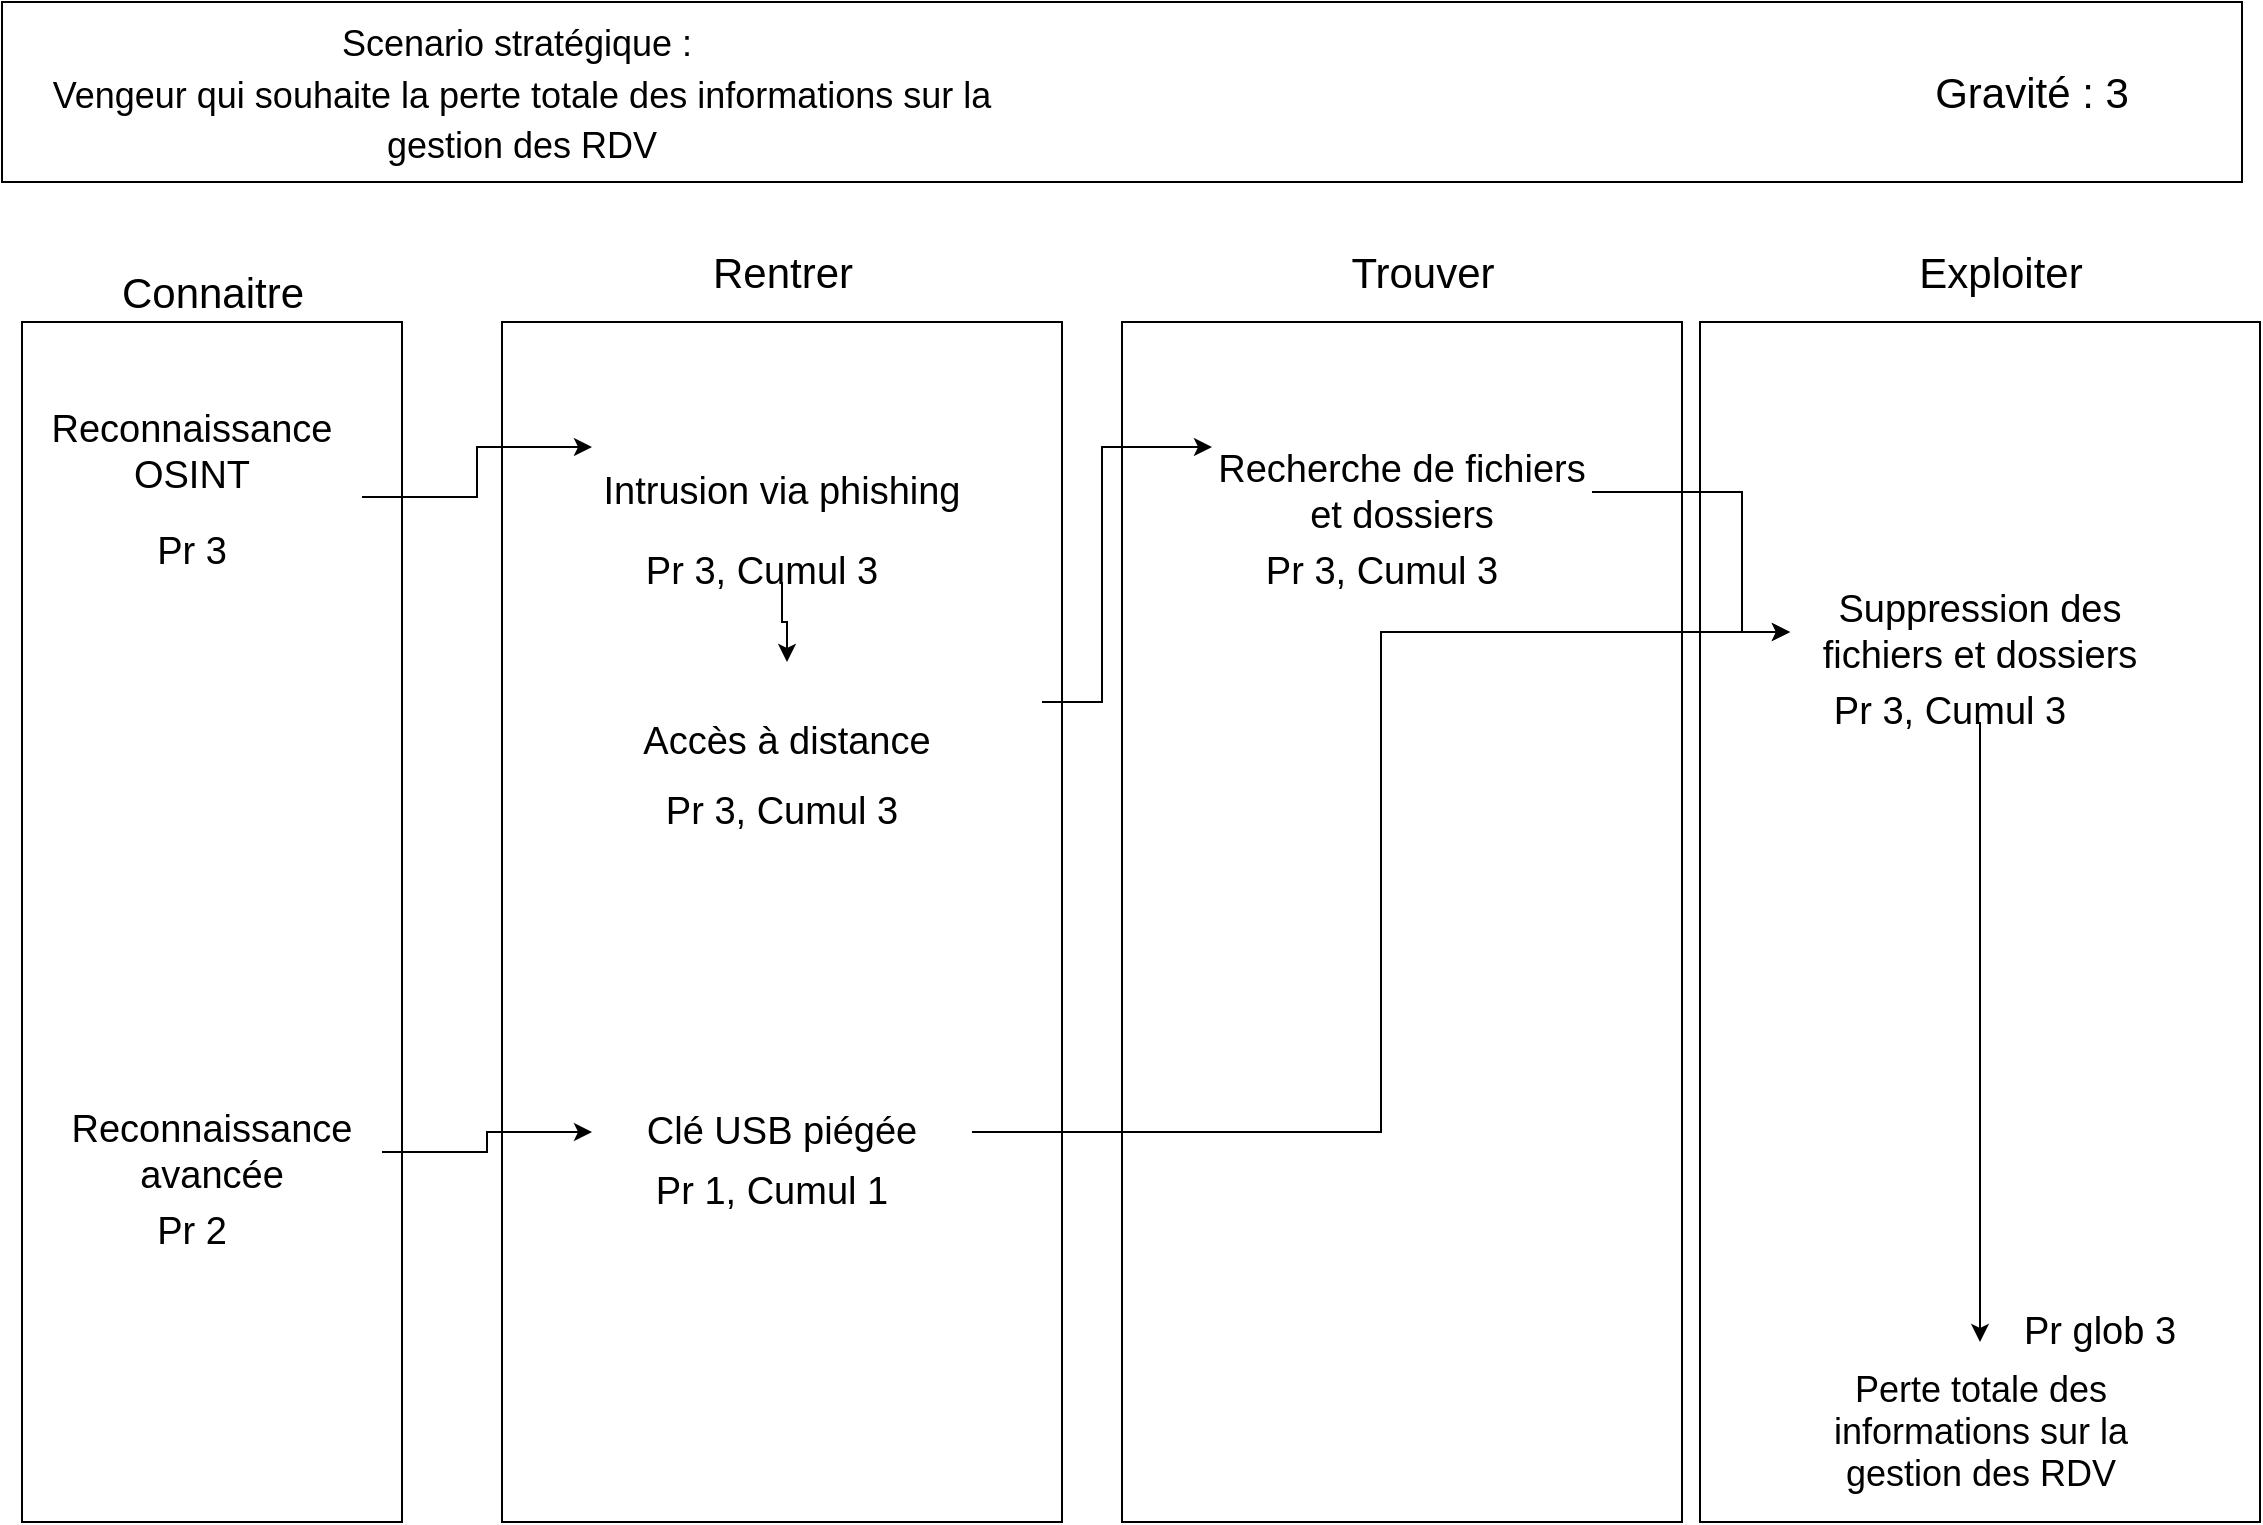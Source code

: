 <mxfile version="20.3.0" type="device" pages="5"><diagram id="SPtOpBvLWzDhGGV6Tw8X" name="Vengeur"><mxGraphModel dx="2017" dy="1273" grid="1" gridSize="10" guides="1" tooltips="1" connect="1" arrows="1" fold="1" page="1" pageScale="1" pageWidth="1169" pageHeight="827" math="0" shadow="0"><root><mxCell id="0"/><mxCell id="1" parent="0"/><mxCell id="ALkajzVDnZOfn_F3Wmef-1" value="" style="rounded=0;whiteSpace=wrap;html=1;" parent="1" vertex="1"><mxGeometry x="50" y="200" width="190" height="600" as="geometry"/></mxCell><mxCell id="ALkajzVDnZOfn_F3Wmef-2" value="" style="rounded=0;whiteSpace=wrap;html=1;" parent="1" vertex="1"><mxGeometry x="290" y="200" width="280" height="600" as="geometry"/></mxCell><mxCell id="ALkajzVDnZOfn_F3Wmef-3" value="" style="rounded=0;whiteSpace=wrap;html=1;" parent="1" vertex="1"><mxGeometry x="600" y="200" width="280" height="600" as="geometry"/></mxCell><mxCell id="ALkajzVDnZOfn_F3Wmef-4" value="" style="rounded=0;whiteSpace=wrap;html=1;" parent="1" vertex="1"><mxGeometry x="889" y="200" width="280" height="600" as="geometry"/></mxCell><mxCell id="ALkajzVDnZOfn_F3Wmef-5" value="Connaitre" style="text;html=1;strokeColor=none;fillColor=none;align=center;verticalAlign=middle;whiteSpace=wrap;rounded=0;fontSize=21;" parent="1" vertex="1"><mxGeometry x="92.5" y="170" width="105" height="30" as="geometry"/></mxCell><mxCell id="ALkajzVDnZOfn_F3Wmef-6" value="Rentrer" style="text;html=1;strokeColor=none;fillColor=none;align=center;verticalAlign=middle;whiteSpace=wrap;rounded=0;fontSize=21;" parent="1" vertex="1"><mxGeometry x="377.5" y="160" width="105" height="30" as="geometry"/></mxCell><mxCell id="ALkajzVDnZOfn_F3Wmef-7" value="Trouver" style="text;html=1;strokeColor=none;fillColor=none;align=center;verticalAlign=middle;whiteSpace=wrap;rounded=0;fontSize=21;" parent="1" vertex="1"><mxGeometry x="697.5" y="160" width="105" height="30" as="geometry"/></mxCell><mxCell id="ALkajzVDnZOfn_F3Wmef-8" value="Exploiter" style="text;html=1;strokeColor=none;fillColor=none;align=center;verticalAlign=middle;whiteSpace=wrap;rounded=0;fontSize=21;" parent="1" vertex="1"><mxGeometry x="986.5" y="160" width="105" height="30" as="geometry"/></mxCell><mxCell id="ALkajzVDnZOfn_F3Wmef-10" value="" style="rounded=0;whiteSpace=wrap;html=1;fontSize=21;" parent="1" vertex="1"><mxGeometry x="40" y="40" width="1120" height="90" as="geometry"/></mxCell><mxCell id="ALkajzVDnZOfn_F3Wmef-11" value="&lt;font style=&quot;font-size: 18px;&quot;&gt;Scenario stratégique :&amp;nbsp;&lt;br&gt;Vengeur qui souhaite la perte totale des informations sur la gestion des RDV&lt;/font&gt;" style="text;html=1;strokeColor=none;fillColor=none;align=center;verticalAlign=middle;whiteSpace=wrap;rounded=0;fontSize=21;" parent="1" vertex="1"><mxGeometry x="40" y="40" width="520" height="90" as="geometry"/></mxCell><mxCell id="ALkajzVDnZOfn_F3Wmef-12" value="Gravité : 3" style="text;html=1;strokeColor=none;fillColor=none;align=center;verticalAlign=middle;whiteSpace=wrap;rounded=0;fontSize=21;" parent="1" vertex="1"><mxGeometry x="950" y="40" width="210" height="90" as="geometry"/></mxCell><mxCell id="ALkajzVDnZOfn_F3Wmef-13" value="&lt;p style=&quot;line-height: normal; margin: 0pt 0in; text-indent: 0in; direction: ltr; unicode-bidi: embed; vertical-align: middle; word-break: normal;&quot;&gt;&lt;span style=&quot;font-size: 18px;&quot;&gt;Perte totale des informations sur la gestion des RDV&lt;/span&gt;&lt;br&gt;&lt;/p&gt;" style="text;html=1;strokeColor=none;fillColor=none;align=center;verticalAlign=middle;whiteSpace=wrap;rounded=0;fontFamily=Helvetica;fontSize=13;" parent="1" vertex="1"><mxGeometry x="939.5" y="710" width="179" height="90" as="geometry"/></mxCell><mxCell id="ALkajzVDnZOfn_F3Wmef-28" style="edgeStyle=orthogonalEdgeStyle;rounded=0;orthogonalLoop=1;jettySize=auto;html=1;entryX=0;entryY=0.25;entryDx=0;entryDy=0;fontSize=19;exitX=1;exitY=0.75;exitDx=0;exitDy=0;" parent="1" source="ALkajzVDnZOfn_F3Wmef-17" target="ALkajzVDnZOfn_F3Wmef-27" edge="1"><mxGeometry relative="1" as="geometry"><mxPoint x="240" y="288" as="sourcePoint"/></mxGeometry></mxCell><mxCell id="ALkajzVDnZOfn_F3Wmef-17" value="Reconnaissance OSINT" style="text;html=1;strokeColor=none;fillColor=none;align=center;verticalAlign=middle;whiteSpace=wrap;rounded=0;fontSize=19;" parent="1" vertex="1"><mxGeometry x="50" y="220" width="170" height="90" as="geometry"/></mxCell><mxCell id="ALkajzVDnZOfn_F3Wmef-34" style="edgeStyle=orthogonalEdgeStyle;rounded=0;orthogonalLoop=1;jettySize=auto;html=1;exitX=1;exitY=0.5;exitDx=0;exitDy=0;entryX=0;entryY=0.5;entryDx=0;entryDy=0;fontSize=19;" parent="1" source="ALkajzVDnZOfn_F3Wmef-19" target="ALkajzVDnZOfn_F3Wmef-24" edge="1"><mxGeometry relative="1" as="geometry"/></mxCell><mxCell id="ALkajzVDnZOfn_F3Wmef-19" value="Clé USB piégée" style="text;html=1;strokeColor=none;fillColor=none;align=center;verticalAlign=middle;whiteSpace=wrap;rounded=0;fontSize=19;" parent="1" vertex="1"><mxGeometry x="335" y="570" width="190" height="70" as="geometry"/></mxCell><mxCell id="ALkajzVDnZOfn_F3Wmef-25" style="edgeStyle=orthogonalEdgeStyle;rounded=0;orthogonalLoop=1;jettySize=auto;html=1;exitX=1;exitY=0.5;exitDx=0;exitDy=0;entryX=0;entryY=0.5;entryDx=0;entryDy=0;fontSize=19;" parent="1" source="ALkajzVDnZOfn_F3Wmef-21" target="ALkajzVDnZOfn_F3Wmef-24" edge="1"><mxGeometry relative="1" as="geometry"><Array as="points"><mxPoint x="910" y="285"/><mxPoint x="910" y="355"/></Array></mxGeometry></mxCell><mxCell id="ALkajzVDnZOfn_F3Wmef-21" value="Recherche de fichiers et dossiers" style="text;html=1;strokeColor=none;fillColor=none;align=center;verticalAlign=middle;whiteSpace=wrap;rounded=0;fontSize=19;" parent="1" vertex="1"><mxGeometry x="645" y="240" width="190" height="90" as="geometry"/></mxCell><mxCell id="ALkajzVDnZOfn_F3Wmef-26" style="edgeStyle=orthogonalEdgeStyle;rounded=0;orthogonalLoop=1;jettySize=auto;html=1;exitX=0.5;exitY=1;exitDx=0;exitDy=0;fontSize=19;" parent="1" source="ALkajzVDnZOfn_F3Wmef-24" target="ALkajzVDnZOfn_F3Wmef-13" edge="1"><mxGeometry relative="1" as="geometry"/></mxCell><mxCell id="ALkajzVDnZOfn_F3Wmef-24" value="Suppression des fichiers et dossiers" style="text;html=1;strokeColor=none;fillColor=none;align=center;verticalAlign=middle;whiteSpace=wrap;rounded=0;fontSize=19;" parent="1" vertex="1"><mxGeometry x="934" y="310" width="190" height="90" as="geometry"/></mxCell><mxCell id="-RuMycQ3XW2EUh-QeQJi-2" style="edgeStyle=orthogonalEdgeStyle;rounded=0;orthogonalLoop=1;jettySize=auto;html=1;exitX=0.5;exitY=1;exitDx=0;exitDy=0;entryX=0.5;entryY=0;entryDx=0;entryDy=0;fontSize=19;" parent="1" source="ALkajzVDnZOfn_F3Wmef-27" target="-RuMycQ3XW2EUh-QeQJi-1" edge="1"><mxGeometry relative="1" as="geometry"/></mxCell><mxCell id="ALkajzVDnZOfn_F3Wmef-27" value="Intrusion via phishing" style="text;html=1;strokeColor=none;fillColor=none;align=center;verticalAlign=middle;whiteSpace=wrap;rounded=0;fontSize=19;" parent="1" vertex="1"><mxGeometry x="335" y="240" width="190" height="90" as="geometry"/></mxCell><mxCell id="ALkajzVDnZOfn_F3Wmef-33" style="edgeStyle=orthogonalEdgeStyle;rounded=0;orthogonalLoop=1;jettySize=auto;html=1;exitX=1;exitY=0.5;exitDx=0;exitDy=0;entryX=0;entryY=0.5;entryDx=0;entryDy=0;fontSize=19;" parent="1" source="ALkajzVDnZOfn_F3Wmef-32" target="ALkajzVDnZOfn_F3Wmef-19" edge="1"><mxGeometry relative="1" as="geometry"/></mxCell><mxCell id="ALkajzVDnZOfn_F3Wmef-32" value="Reconnaissance avancée" style="text;html=1;strokeColor=none;fillColor=none;align=center;verticalAlign=middle;whiteSpace=wrap;rounded=0;fontSize=19;" parent="1" vertex="1"><mxGeometry x="60" y="570" width="170" height="90" as="geometry"/></mxCell><mxCell id="-RuMycQ3XW2EUh-QeQJi-3" style="edgeStyle=orthogonalEdgeStyle;rounded=0;orthogonalLoop=1;jettySize=auto;html=1;exitX=1;exitY=0.25;exitDx=0;exitDy=0;entryX=0;entryY=0.25;entryDx=0;entryDy=0;fontSize=19;" parent="1" source="-RuMycQ3XW2EUh-QeQJi-1" target="ALkajzVDnZOfn_F3Wmef-21" edge="1"><mxGeometry relative="1" as="geometry"><Array as="points"><mxPoint x="590" y="390"/><mxPoint x="590" y="262"/></Array></mxGeometry></mxCell><mxCell id="-RuMycQ3XW2EUh-QeQJi-1" value="Accès à distance" style="text;html=1;strokeColor=none;fillColor=none;align=center;verticalAlign=middle;whiteSpace=wrap;rounded=0;fontSize=19;" parent="1" vertex="1"><mxGeometry x="305" y="370" width="255" height="80" as="geometry"/></mxCell><mxCell id="UQmJS-rijgtOj5J5gNsw-1" value="Pr 3" style="text;html=1;strokeColor=none;fillColor=none;align=center;verticalAlign=middle;whiteSpace=wrap;rounded=0;fontSize=19;" parent="1" vertex="1"><mxGeometry x="105" y="300" width="60" height="30" as="geometry"/></mxCell><mxCell id="UQmJS-rijgtOj5J5gNsw-2" value="Pr 2" style="text;html=1;strokeColor=none;fillColor=none;align=center;verticalAlign=middle;whiteSpace=wrap;rounded=0;fontSize=19;" parent="1" vertex="1"><mxGeometry x="105" y="640" width="60" height="30" as="geometry"/></mxCell><mxCell id="UQmJS-rijgtOj5J5gNsw-3" value="Pr 3, Cumul 3" style="text;html=1;strokeColor=none;fillColor=none;align=center;verticalAlign=middle;whiteSpace=wrap;rounded=0;fontSize=19;" parent="1" vertex="1"><mxGeometry x="340" y="310" width="160" height="30" as="geometry"/></mxCell><mxCell id="UQmJS-rijgtOj5J5gNsw-7" value="Pr 1, Cumul 1" style="text;html=1;strokeColor=none;fillColor=none;align=center;verticalAlign=middle;whiteSpace=wrap;rounded=0;fontSize=19;" parent="1" vertex="1"><mxGeometry x="360" y="620" width="130" height="30" as="geometry"/></mxCell><mxCell id="UQmJS-rijgtOj5J5gNsw-8" value="Pr 3, Cumul 3" style="text;html=1;strokeColor=none;fillColor=none;align=center;verticalAlign=middle;whiteSpace=wrap;rounded=0;fontSize=19;" parent="1" vertex="1"><mxGeometry x="350" y="430" width="160" height="30" as="geometry"/></mxCell><mxCell id="UQmJS-rijgtOj5J5gNsw-9" value="Pr 3, Cumul 3" style="text;html=1;strokeColor=none;fillColor=none;align=center;verticalAlign=middle;whiteSpace=wrap;rounded=0;fontSize=19;" parent="1" vertex="1"><mxGeometry x="650" y="310" width="160" height="30" as="geometry"/></mxCell><mxCell id="UQmJS-rijgtOj5J5gNsw-10" value="Pr 3, Cumul 3" style="text;html=1;strokeColor=none;fillColor=none;align=center;verticalAlign=middle;whiteSpace=wrap;rounded=0;fontSize=19;" parent="1" vertex="1"><mxGeometry x="934" y="380" width="160" height="30" as="geometry"/></mxCell><mxCell id="UQmJS-rijgtOj5J5gNsw-11" value="Pr glob 3" style="text;html=1;strokeColor=none;fillColor=none;align=center;verticalAlign=middle;whiteSpace=wrap;rounded=0;fontSize=19;" parent="1" vertex="1"><mxGeometry x="1009" y="690" width="160" height="30" as="geometry"/></mxCell></root></mxGraphModel></diagram><diagram name="Hacktiviste" id="QrjdzHE-z6WgNaZji6YZ"><mxGraphModel dx="2017" dy="1273" grid="1" gridSize="10" guides="1" tooltips="1" connect="1" arrows="1" fold="1" page="1" pageScale="1" pageWidth="1169" pageHeight="827" math="0" shadow="0"><root><mxCell id="tzMjA-Kz-mXK1_XiumJj-0"/><mxCell id="tzMjA-Kz-mXK1_XiumJj-1" parent="tzMjA-Kz-mXK1_XiumJj-0"/><mxCell id="tzMjA-Kz-mXK1_XiumJj-2" value="" style="rounded=0;whiteSpace=wrap;html=1;" parent="tzMjA-Kz-mXK1_XiumJj-1" vertex="1"><mxGeometry x="50" y="200" width="190" height="600" as="geometry"/></mxCell><mxCell id="tzMjA-Kz-mXK1_XiumJj-3" value="" style="rounded=0;whiteSpace=wrap;html=1;" parent="tzMjA-Kz-mXK1_XiumJj-1" vertex="1"><mxGeometry x="290" y="200" width="280" height="600" as="geometry"/></mxCell><mxCell id="tzMjA-Kz-mXK1_XiumJj-4" value="" style="rounded=0;whiteSpace=wrap;html=1;" parent="tzMjA-Kz-mXK1_XiumJj-1" vertex="1"><mxGeometry x="600" y="200" width="280" height="600" as="geometry"/></mxCell><mxCell id="tzMjA-Kz-mXK1_XiumJj-5" value="" style="rounded=0;whiteSpace=wrap;html=1;" parent="tzMjA-Kz-mXK1_XiumJj-1" vertex="1"><mxGeometry x="889" y="200" width="280" height="600" as="geometry"/></mxCell><mxCell id="tzMjA-Kz-mXK1_XiumJj-6" value="Connaitre" style="text;html=1;strokeColor=none;fillColor=none;align=center;verticalAlign=middle;whiteSpace=wrap;rounded=0;fontSize=21;" parent="tzMjA-Kz-mXK1_XiumJj-1" vertex="1"><mxGeometry x="92.5" y="170" width="105" height="30" as="geometry"/></mxCell><mxCell id="tzMjA-Kz-mXK1_XiumJj-7" value="Rentrer" style="text;html=1;strokeColor=none;fillColor=none;align=center;verticalAlign=middle;whiteSpace=wrap;rounded=0;fontSize=21;" parent="tzMjA-Kz-mXK1_XiumJj-1" vertex="1"><mxGeometry x="377.5" y="160" width="105" height="30" as="geometry"/></mxCell><mxCell id="tzMjA-Kz-mXK1_XiumJj-8" value="Trouver" style="text;html=1;strokeColor=none;fillColor=none;align=center;verticalAlign=middle;whiteSpace=wrap;rounded=0;fontSize=21;" parent="tzMjA-Kz-mXK1_XiumJj-1" vertex="1"><mxGeometry x="697.5" y="160" width="105" height="30" as="geometry"/></mxCell><mxCell id="tzMjA-Kz-mXK1_XiumJj-9" value="Exploiter" style="text;html=1;strokeColor=none;fillColor=none;align=center;verticalAlign=middle;whiteSpace=wrap;rounded=0;fontSize=21;" parent="tzMjA-Kz-mXK1_XiumJj-1" vertex="1"><mxGeometry x="986.5" y="160" width="105" height="30" as="geometry"/></mxCell><mxCell id="tzMjA-Kz-mXK1_XiumJj-10" value="" style="rounded=0;whiteSpace=wrap;html=1;fontSize=21;" parent="tzMjA-Kz-mXK1_XiumJj-1" vertex="1"><mxGeometry x="40" y="40" width="1120" height="90" as="geometry"/></mxCell><mxCell id="tzMjA-Kz-mXK1_XiumJj-11" value="&lt;font style=&quot;font-size: 18px;&quot;&gt;Scenario stratégique :&amp;nbsp;&lt;br&gt;Hacktiviste qui souhaite interrompre l'activité du cabinet&lt;/font&gt;" style="text;html=1;strokeColor=none;fillColor=none;align=center;verticalAlign=middle;whiteSpace=wrap;rounded=0;fontSize=21;" parent="tzMjA-Kz-mXK1_XiumJj-1" vertex="1"><mxGeometry x="40" y="40" width="520" height="90" as="geometry"/></mxCell><mxCell id="tzMjA-Kz-mXK1_XiumJj-12" value="Gravité : 4" style="text;html=1;strokeColor=none;fillColor=none;align=center;verticalAlign=middle;whiteSpace=wrap;rounded=0;fontSize=21;" parent="tzMjA-Kz-mXK1_XiumJj-1" vertex="1"><mxGeometry x="950" y="40" width="210" height="90" as="geometry"/></mxCell><mxCell id="tzMjA-Kz-mXK1_XiumJj-13" value="&lt;p style=&quot;line-height: normal; margin: 0pt 0in; text-indent: 0in; direction: ltr; unicode-bidi: embed; vertical-align: middle; word-break: normal;&quot;&gt;&lt;span style=&quot;font-size: 18px;&quot;&gt;Plateforme en ligne inaccessible&lt;/span&gt;&lt;br&gt;&lt;/p&gt;" style="text;html=1;strokeColor=none;fillColor=none;align=center;verticalAlign=middle;whiteSpace=wrap;rounded=0;fontFamily=Helvetica;fontSize=13;" parent="tzMjA-Kz-mXK1_XiumJj-1" vertex="1"><mxGeometry x="953" y="530" width="179" height="90" as="geometry"/></mxCell><mxCell id="tzMjA-Kz-mXK1_XiumJj-16" style="edgeStyle=orthogonalEdgeStyle;rounded=0;orthogonalLoop=1;jettySize=auto;html=1;exitX=1;exitY=0.5;exitDx=0;exitDy=0;entryX=0;entryY=0.25;entryDx=0;entryDy=0;fontSize=19;" parent="tzMjA-Kz-mXK1_XiumJj-1" source="tzMjA-Kz-mXK1_XiumJj-17" target="tzMjA-Kz-mXK1_XiumJj-13" edge="1"><mxGeometry relative="1" as="geometry"/></mxCell><mxCell id="tzMjA-Kz-mXK1_XiumJj-17" value="Couper les câbles vers internet" style="text;html=1;strokeColor=none;fillColor=none;align=center;verticalAlign=middle;whiteSpace=wrap;rounded=0;fontSize=19;" parent="tzMjA-Kz-mXK1_XiumJj-1" vertex="1"><mxGeometry x="348.5" y="390" width="190" height="90" as="geometry"/></mxCell><mxCell id="tzMjA-Kz-mXK1_XiumJj-24" style="edgeStyle=orthogonalEdgeStyle;rounded=0;orthogonalLoop=1;jettySize=auto;html=1;exitX=1;exitY=0.5;exitDx=0;exitDy=0;entryX=0;entryY=0.5;entryDx=0;entryDy=0;fontSize=19;" parent="tzMjA-Kz-mXK1_XiumJj-1" source="tzMjA-Kz-mXK1_XiumJj-25" target="tzMjA-Kz-mXK1_XiumJj-17" edge="1"><mxGeometry relative="1" as="geometry"/></mxCell><mxCell id="tzMjA-Kz-mXK1_XiumJj-25" value="Reconnaissance avancée" style="text;html=1;strokeColor=none;fillColor=none;align=center;verticalAlign=middle;whiteSpace=wrap;rounded=0;fontSize=19;" parent="tzMjA-Kz-mXK1_XiumJj-1" vertex="1"><mxGeometry x="73.5" y="390" width="170" height="90" as="geometry"/></mxCell><mxCell id="caCKvcL_vQQMQ7aHnFTD-0" value="Pr 2" style="text;html=1;strokeColor=none;fillColor=none;align=center;verticalAlign=middle;whiteSpace=wrap;rounded=0;fontSize=19;" parent="tzMjA-Kz-mXK1_XiumJj-1" vertex="1"><mxGeometry x="83.5" y="470" width="160" height="30" as="geometry"/></mxCell><mxCell id="caCKvcL_vQQMQ7aHnFTD-1" value="Pr 1, Cumul 1" style="text;html=1;strokeColor=none;fillColor=none;align=center;verticalAlign=middle;whiteSpace=wrap;rounded=0;fontSize=19;" parent="tzMjA-Kz-mXK1_XiumJj-1" vertex="1"><mxGeometry x="363.5" y="460" width="160" height="30" as="geometry"/></mxCell><mxCell id="caCKvcL_vQQMQ7aHnFTD-2" value="Pr globale 1" style="text;html=1;strokeColor=none;fillColor=none;align=center;verticalAlign=middle;whiteSpace=wrap;rounded=0;fontSize=19;" parent="tzMjA-Kz-mXK1_XiumJj-1" vertex="1"><mxGeometry x="1000" y="520" width="160" height="30" as="geometry"/></mxCell></root></mxGraphModel></diagram><diagram name="Vol info patients" id="8kpYWQfg2YYL4Vo1udnh"><mxGraphModel dx="2017" dy="1273" grid="1" gridSize="10" guides="1" tooltips="1" connect="1" arrows="1" fold="1" page="1" pageScale="1" pageWidth="1169" pageHeight="827" math="0" shadow="0"><root><mxCell id="JMijUfhwOSvtJvjKRkzS-0"/><mxCell id="JMijUfhwOSvtJvjKRkzS-1" parent="JMijUfhwOSvtJvjKRkzS-0"/><mxCell id="JMijUfhwOSvtJvjKRkzS-2" value="" style="rounded=0;whiteSpace=wrap;html=1;" parent="JMijUfhwOSvtJvjKRkzS-1" vertex="1"><mxGeometry x="50" y="200" width="190" height="600" as="geometry"/></mxCell><mxCell id="JMijUfhwOSvtJvjKRkzS-3" value="" style="rounded=0;whiteSpace=wrap;html=1;" parent="JMijUfhwOSvtJvjKRkzS-1" vertex="1"><mxGeometry x="290" y="200" width="280" height="600" as="geometry"/></mxCell><mxCell id="JMijUfhwOSvtJvjKRkzS-4" value="" style="rounded=0;whiteSpace=wrap;html=1;" parent="JMijUfhwOSvtJvjKRkzS-1" vertex="1"><mxGeometry x="600" y="200" width="280" height="600" as="geometry"/></mxCell><mxCell id="JMijUfhwOSvtJvjKRkzS-5" value="" style="rounded=0;whiteSpace=wrap;html=1;" parent="JMijUfhwOSvtJvjKRkzS-1" vertex="1"><mxGeometry x="889" y="200" width="280" height="600" as="geometry"/></mxCell><mxCell id="JMijUfhwOSvtJvjKRkzS-6" value="Connaitre" style="text;html=1;strokeColor=none;fillColor=none;align=center;verticalAlign=middle;whiteSpace=wrap;rounded=0;fontSize=21;" parent="JMijUfhwOSvtJvjKRkzS-1" vertex="1"><mxGeometry x="92.5" y="170" width="105" height="30" as="geometry"/></mxCell><mxCell id="JMijUfhwOSvtJvjKRkzS-7" value="Rentrer" style="text;html=1;strokeColor=none;fillColor=none;align=center;verticalAlign=middle;whiteSpace=wrap;rounded=0;fontSize=21;" parent="JMijUfhwOSvtJvjKRkzS-1" vertex="1"><mxGeometry x="377.5" y="160" width="105" height="30" as="geometry"/></mxCell><mxCell id="JMijUfhwOSvtJvjKRkzS-8" value="Trouver" style="text;html=1;strokeColor=none;fillColor=none;align=center;verticalAlign=middle;whiteSpace=wrap;rounded=0;fontSize=21;" parent="JMijUfhwOSvtJvjKRkzS-1" vertex="1"><mxGeometry x="697.5" y="160" width="105" height="30" as="geometry"/></mxCell><mxCell id="JMijUfhwOSvtJvjKRkzS-9" value="Exploiter" style="text;html=1;strokeColor=none;fillColor=none;align=center;verticalAlign=middle;whiteSpace=wrap;rounded=0;fontSize=21;" parent="JMijUfhwOSvtJvjKRkzS-1" vertex="1"><mxGeometry x="986.5" y="160" width="105" height="30" as="geometry"/></mxCell><mxCell id="JMijUfhwOSvtJvjKRkzS-10" value="" style="rounded=0;whiteSpace=wrap;html=1;fontSize=21;" parent="JMijUfhwOSvtJvjKRkzS-1" vertex="1"><mxGeometry x="40" y="40" width="1120" height="90" as="geometry"/></mxCell><mxCell id="JMijUfhwOSvtJvjKRkzS-11" value="&lt;font style=&quot;font-size: 18px;&quot;&gt;Scenario stratégique :&amp;nbsp;&lt;br&gt;Amateur, crime organisé et concurrent qui souhaitent voler les informations de contact des patients&lt;/font&gt;" style="text;html=1;strokeColor=none;fillColor=none;align=center;verticalAlign=middle;whiteSpace=wrap;rounded=0;fontSize=21;" parent="JMijUfhwOSvtJvjKRkzS-1" vertex="1"><mxGeometry x="40" y="40" width="520" height="90" as="geometry"/></mxCell><mxCell id="JMijUfhwOSvtJvjKRkzS-12" value="Gravité : 4" style="text;html=1;strokeColor=none;fillColor=none;align=center;verticalAlign=middle;whiteSpace=wrap;rounded=0;fontSize=21;" parent="JMijUfhwOSvtJvjKRkzS-1" vertex="1"><mxGeometry x="950" y="40" width="210" height="90" as="geometry"/></mxCell><mxCell id="JMijUfhwOSvtJvjKRkzS-13" value="&lt;p style=&quot;line-height: normal; margin: 0pt 0in; text-indent: 0in; direction: ltr; unicode-bidi: embed; vertical-align: middle; word-break: normal;&quot;&gt;&lt;span style=&quot;font-size: 18px;&quot;&gt;Informations de contact des patients&lt;/span&gt;&lt;br&gt;&lt;/p&gt;" style="text;html=1;strokeColor=none;fillColor=none;align=center;verticalAlign=middle;whiteSpace=wrap;rounded=0;fontFamily=Helvetica;fontSize=13;" parent="JMijUfhwOSvtJvjKRkzS-1" vertex="1"><mxGeometry x="939.5" y="710" width="179" height="90" as="geometry"/></mxCell><mxCell id="mtN8dWgB5Cuw_CY_kXZX-2" style="edgeStyle=orthogonalEdgeStyle;rounded=0;orthogonalLoop=1;jettySize=auto;html=1;exitX=1;exitY=0.75;exitDx=0;exitDy=0;entryX=0;entryY=0.25;entryDx=0;entryDy=0;fontSize=19;" parent="JMijUfhwOSvtJvjKRkzS-1" source="JMijUfhwOSvtJvjKRkzS-17" target="mtN8dWgB5Cuw_CY_kXZX-1" edge="1"><mxGeometry relative="1" as="geometry"/></mxCell><mxCell id="yaB1Yorkdrp-VvHe6VGK-8" style="edgeStyle=orthogonalEdgeStyle;rounded=0;orthogonalLoop=1;jettySize=auto;html=1;exitX=1;exitY=1;exitDx=0;exitDy=0;entryX=0;entryY=0.5;entryDx=0;entryDy=0;fontSize=19;" parent="JMijUfhwOSvtJvjKRkzS-1" source="JMijUfhwOSvtJvjKRkzS-17" target="yaB1Yorkdrp-VvHe6VGK-7" edge="1"><mxGeometry relative="1" as="geometry"/></mxCell><mxCell id="_hQRphM1YpPg7XzhRzSn-4" style="edgeStyle=orthogonalEdgeStyle;rounded=0;orthogonalLoop=1;jettySize=auto;html=1;exitX=1;exitY=0.25;exitDx=0;exitDy=0;entryX=0;entryY=0.5;entryDx=0;entryDy=0;fontSize=19;" parent="JMijUfhwOSvtJvjKRkzS-1" source="JMijUfhwOSvtJvjKRkzS-17" target="yaB1Yorkdrp-VvHe6VGK-3" edge="1"><mxGeometry relative="1" as="geometry"/></mxCell><mxCell id="JMijUfhwOSvtJvjKRkzS-17" value="Reconnaissance avancée" style="text;html=1;strokeColor=none;fillColor=none;align=center;verticalAlign=middle;whiteSpace=wrap;rounded=0;fontSize=19;" parent="JMijUfhwOSvtJvjKRkzS-1" vertex="1"><mxGeometry x="60" y="570" width="170" height="90" as="geometry"/></mxCell><mxCell id="A4py4A9N7tQUJSk6WTVP-4" style="edgeStyle=orthogonalEdgeStyle;rounded=0;orthogonalLoop=1;jettySize=auto;html=1;exitX=1;exitY=0.25;exitDx=0;exitDy=0;entryX=0;entryY=0.5;entryDx=0;entryDy=0;fontSize=19;" parent="JMijUfhwOSvtJvjKRkzS-1" source="mtN8dWgB5Cuw_CY_kXZX-0" target="yaB1Yorkdrp-VvHe6VGK-1" edge="1"><mxGeometry relative="1" as="geometry"/></mxCell><mxCell id="_hQRphM1YpPg7XzhRzSn-5" style="edgeStyle=orthogonalEdgeStyle;rounded=0;orthogonalLoop=1;jettySize=auto;html=1;exitX=1;exitY=0.5;exitDx=0;exitDy=0;entryX=0;entryY=0.25;entryDx=0;entryDy=0;fontSize=19;" parent="JMijUfhwOSvtJvjKRkzS-1" source="mtN8dWgB5Cuw_CY_kXZX-0" target="A4py4A9N7tQUJSk6WTVP-0" edge="1"><mxGeometry relative="1" as="geometry"/></mxCell><mxCell id="mtN8dWgB5Cuw_CY_kXZX-0" value="Reconnaissance OSINT" style="text;html=1;strokeColor=none;fillColor=none;align=center;verticalAlign=middle;whiteSpace=wrap;rounded=0;fontSize=19;" parent="JMijUfhwOSvtJvjKRkzS-1" vertex="1"><mxGeometry x="60" y="290" width="170" height="90" as="geometry"/></mxCell><mxCell id="mtN8dWgB5Cuw_CY_kXZX-3" style="edgeStyle=orthogonalEdgeStyle;rounded=0;orthogonalLoop=1;jettySize=auto;html=1;exitX=1;exitY=0.25;exitDx=0;exitDy=0;entryX=0;entryY=0.25;entryDx=0;entryDy=0;fontSize=19;" parent="JMijUfhwOSvtJvjKRkzS-1" source="mtN8dWgB5Cuw_CY_kXZX-1" target="JMijUfhwOSvtJvjKRkzS-13" edge="1"><mxGeometry relative="1" as="geometry"/></mxCell><mxCell id="mtN8dWgB5Cuw_CY_kXZX-1" value="Corruption / menace du personnel" style="text;html=1;strokeColor=none;fillColor=none;align=center;verticalAlign=middle;whiteSpace=wrap;rounded=0;fontSize=19;" parent="JMijUfhwOSvtJvjKRkzS-1" vertex="1"><mxGeometry x="330" y="630" width="200" height="70" as="geometry"/></mxCell><mxCell id="yaB1Yorkdrp-VvHe6VGK-13" style="edgeStyle=orthogonalEdgeStyle;rounded=0;orthogonalLoop=1;jettySize=auto;html=1;exitX=0.5;exitY=1;exitDx=0;exitDy=0;entryX=0.75;entryY=0;entryDx=0;entryDy=0;fontSize=19;" parent="JMijUfhwOSvtJvjKRkzS-1" source="_hQRphM1YpPg7XzhRzSn-6" target="DDbbB3G_PLLi0mjC_Dxy-0" edge="1"><mxGeometry relative="1" as="geometry"/></mxCell><mxCell id="yaB1Yorkdrp-VvHe6VGK-1" value="Intrusion via phishing" style="text;html=1;strokeColor=none;fillColor=none;align=center;verticalAlign=middle;whiteSpace=wrap;rounded=0;fontSize=19;" parent="JMijUfhwOSvtJvjKRkzS-1" vertex="1"><mxGeometry x="390" y="210" width="170" height="100" as="geometry"/></mxCell><mxCell id="_hQRphM1YpPg7XzhRzSn-3" style="edgeStyle=orthogonalEdgeStyle;rounded=0;orthogonalLoop=1;jettySize=auto;html=1;exitX=0.5;exitY=0;exitDx=0;exitDy=0;entryX=0.5;entryY=1;entryDx=0;entryDy=0;fontSize=19;" parent="JMijUfhwOSvtJvjKRkzS-1" source="yaB1Yorkdrp-VvHe6VGK-3" target="DDbbB3G_PLLi0mjC_Dxy-0" edge="1"><mxGeometry relative="1" as="geometry"/></mxCell><mxCell id="yaB1Yorkdrp-VvHe6VGK-3" value="Clé USB piégée" style="text;html=1;strokeColor=none;fillColor=none;align=center;verticalAlign=middle;whiteSpace=wrap;rounded=0;fontSize=19;" parent="JMijUfhwOSvtJvjKRkzS-1" vertex="1"><mxGeometry x="355" y="540" width="160" height="64" as="geometry"/></mxCell><mxCell id="yaB1Yorkdrp-VvHe6VGK-11" style="edgeStyle=orthogonalEdgeStyle;rounded=0;orthogonalLoop=1;jettySize=auto;html=1;exitX=1;exitY=0.25;exitDx=0;exitDy=0;entryX=0;entryY=0.25;entryDx=0;entryDy=0;fontSize=19;" parent="JMijUfhwOSvtJvjKRkzS-1" source="yaB1Yorkdrp-VvHe6VGK-5" target="yaB1Yorkdrp-VvHe6VGK-10" edge="1"><mxGeometry relative="1" as="geometry"/></mxCell><mxCell id="yaB1Yorkdrp-VvHe6VGK-5" value="Recherche des fichiers et des dossiers" style="text;html=1;strokeColor=none;fillColor=none;align=center;verticalAlign=middle;whiteSpace=wrap;rounded=0;fontSize=19;" parent="JMijUfhwOSvtJvjKRkzS-1" vertex="1"><mxGeometry x="645" y="230" width="210" height="90" as="geometry"/></mxCell><mxCell id="yaB1Yorkdrp-VvHe6VGK-9" style="edgeStyle=orthogonalEdgeStyle;rounded=0;orthogonalLoop=1;jettySize=auto;html=1;exitX=1;exitY=0.5;exitDx=0;exitDy=0;entryX=0;entryY=0.25;entryDx=0;entryDy=0;fontSize=19;" parent="JMijUfhwOSvtJvjKRkzS-1" source="yaB1Yorkdrp-VvHe6VGK-7" target="JMijUfhwOSvtJvjKRkzS-13" edge="1"><mxGeometry relative="1" as="geometry"/></mxCell><mxCell id="yaB1Yorkdrp-VvHe6VGK-7" value="Vol du PC" style="text;html=1;strokeColor=none;fillColor=none;align=center;verticalAlign=middle;whiteSpace=wrap;rounded=0;fontSize=19;" parent="JMijUfhwOSvtJvjKRkzS-1" vertex="1"><mxGeometry x="345" y="710" width="170" height="90" as="geometry"/></mxCell><mxCell id="yaB1Yorkdrp-VvHe6VGK-12" style="edgeStyle=orthogonalEdgeStyle;rounded=0;orthogonalLoop=1;jettySize=auto;html=1;exitX=0.5;exitY=1;exitDx=0;exitDy=0;fontSize=19;" parent="JMijUfhwOSvtJvjKRkzS-1" source="yaB1Yorkdrp-VvHe6VGK-10" target="JMijUfhwOSvtJvjKRkzS-13" edge="1"><mxGeometry relative="1" as="geometry"/></mxCell><mxCell id="yaB1Yorkdrp-VvHe6VGK-10" value="Exfiltration des données" style="text;html=1;strokeColor=none;fillColor=none;align=center;verticalAlign=middle;whiteSpace=wrap;rounded=0;fontSize=19;" parent="JMijUfhwOSvtJvjKRkzS-1" vertex="1"><mxGeometry x="944" y="230" width="170" height="70" as="geometry"/></mxCell><mxCell id="A4py4A9N7tQUJSk6WTVP-3" style="edgeStyle=orthogonalEdgeStyle;rounded=0;orthogonalLoop=1;jettySize=auto;html=1;exitX=1;exitY=0.25;exitDx=0;exitDy=0;entryX=0;entryY=0.75;entryDx=0;entryDy=0;fontSize=19;" parent="JMijUfhwOSvtJvjKRkzS-1" source="DDbbB3G_PLLi0mjC_Dxy-0" target="yaB1Yorkdrp-VvHe6VGK-5" edge="1"><mxGeometry relative="1" as="geometry"/></mxCell><mxCell id="DDbbB3G_PLLi0mjC_Dxy-0" value="obtenir un accès à distance" style="text;html=1;strokeColor=none;fillColor=none;align=center;verticalAlign=middle;whiteSpace=wrap;rounded=0;fontSize=19;" parent="JMijUfhwOSvtJvjKRkzS-1" vertex="1"><mxGeometry x="330" y="400" width="210" height="70" as="geometry"/></mxCell><mxCell id="_hQRphM1YpPg7XzhRzSn-2" style="edgeStyle=orthogonalEdgeStyle;rounded=0;orthogonalLoop=1;jettySize=auto;html=1;exitX=0.75;exitY=1;exitDx=0;exitDy=0;entryX=0.5;entryY=0;entryDx=0;entryDy=0;fontSize=19;" parent="JMijUfhwOSvtJvjKRkzS-1" source="A4py4A9N7tQUJSk6WTVP-0" target="DDbbB3G_PLLi0mjC_Dxy-0" edge="1"><mxGeometry relative="1" as="geometry"/></mxCell><mxCell id="A4py4A9N7tQUJSk6WTVP-0" value="Pièce jointe malicieuse" style="text;html=1;strokeColor=none;fillColor=none;align=center;verticalAlign=middle;whiteSpace=wrap;rounded=0;fontSize=19;" parent="JMijUfhwOSvtJvjKRkzS-1" vertex="1"><mxGeometry x="290" y="320" width="160" height="60" as="geometry"/></mxCell><mxCell id="_hQRphM1YpPg7XzhRzSn-0" value="Pr 3&lt;span style=&quot;color: rgba(0, 0, 0, 0); font-family: monospace; font-size: 0px; text-align: start;&quot;&gt;%3CmxGraphModel%3E%3Croot%3E%3CmxCell%20id%3D%220%22%2F%3E%3CmxCell%20id%3D%221%22%20parent%3D%220%22%2F%3E%3CmxCell%20id%3D%222%22%20value%3D%22Pr%203%2C%20Cumul%203%22%20style%3D%22text%3Bhtml%3D1%3BstrokeColor%3Dnone%3BfillColor%3Dnone%3Balign%3Dcenter%3BverticalAlign%3Dmiddle%3BwhiteSpace%3Dwrap%3Brounded%3D0%3BfontSize%3D19%3B%22%20vertex%3D%221%22%20parent%3D%221%22%3E%3CmxGeometry%20x%3D%22340%22%20y%3D%22310%22%20width%3D%22160%22%20height%3D%2230%22%20as%3D%22geometry%22%2F%3E%3C%2FmxCell%3E%3C%2Froot%3E%3C%2FmxGraphModel%3E&lt;/span&gt;" style="text;html=1;strokeColor=none;fillColor=none;align=center;verticalAlign=middle;whiteSpace=wrap;rounded=0;fontSize=19;" parent="JMijUfhwOSvtJvjKRkzS-1" vertex="1"><mxGeometry x="60" y="360" width="160" height="30" as="geometry"/></mxCell><mxCell id="_hQRphM1YpPg7XzhRzSn-1" value="Pr 2" style="text;html=1;strokeColor=none;fillColor=none;align=center;verticalAlign=middle;whiteSpace=wrap;rounded=0;fontSize=19;" parent="JMijUfhwOSvtJvjKRkzS-1" vertex="1"><mxGeometry x="70" y="640" width="160" height="30" as="geometry"/></mxCell><mxCell id="_hQRphM1YpPg7XzhRzSn-6" value="Pr 3, Cumul 3" style="text;html=1;strokeColor=none;fillColor=none;align=center;verticalAlign=middle;whiteSpace=wrap;rounded=0;fontSize=19;" parent="JMijUfhwOSvtJvjKRkzS-1" vertex="1"><mxGeometry x="395" y="290" width="160" height="30" as="geometry"/></mxCell><mxCell id="_hQRphM1YpPg7XzhRzSn-7" value="Pr 3, Cumul 3" style="text;html=1;strokeColor=none;fillColor=none;align=center;verticalAlign=middle;whiteSpace=wrap;rounded=0;fontSize=19;" parent="JMijUfhwOSvtJvjKRkzS-1" vertex="1"><mxGeometry x="280" y="380" width="160" height="30" as="geometry"/></mxCell><mxCell id="_hQRphM1YpPg7XzhRzSn-8" value="Pr 2, Cumul 2" style="text;html=1;strokeColor=none;fillColor=none;align=center;verticalAlign=middle;whiteSpace=wrap;rounded=0;fontSize=19;" parent="JMijUfhwOSvtJvjKRkzS-1" vertex="1"><mxGeometry x="290" y="530" width="160" height="30" as="geometry"/></mxCell><mxCell id="_hQRphM1YpPg7XzhRzSn-9" value="Pr 2, Cumul 3" style="text;html=1;strokeColor=none;fillColor=none;align=center;verticalAlign=middle;whiteSpace=wrap;rounded=0;fontSize=19;" parent="JMijUfhwOSvtJvjKRkzS-1" vertex="1"><mxGeometry x="425" y="460" width="160" height="30" as="geometry"/></mxCell><mxCell id="_hQRphM1YpPg7XzhRzSn-10" value="Pr 3, Cumul 3" style="text;html=1;strokeColor=none;fillColor=none;align=center;verticalAlign=middle;whiteSpace=wrap;rounded=0;fontSize=19;" parent="JMijUfhwOSvtJvjKRkzS-1" vertex="1"><mxGeometry x="680" y="300" width="160" height="30" as="geometry"/></mxCell><mxCell id="_hQRphM1YpPg7XzhRzSn-11" value="Pr 3, Cumul 3" style="text;html=1;strokeColor=none;fillColor=none;align=center;verticalAlign=middle;whiteSpace=wrap;rounded=0;fontSize=19;" parent="JMijUfhwOSvtJvjKRkzS-1" vertex="1"><mxGeometry x="990" y="280" width="160" height="30" as="geometry"/></mxCell><mxCell id="_hQRphM1YpPg7XzhRzSn-12" value="Pr 1, Cumul 2&lt;span style=&quot;color: rgba(0, 0, 0, 0); font-family: monospace; font-size: 0px; text-align: start;&quot;&gt;%3CmxGraphModel%3E%3Croot%3E%3CmxCell%20id%3D%220%22%2F%3E%3CmxCell%20id%3D%221%22%20parent%3D%220%22%2F%3E%3CmxCell%20id%3D%222%22%20value%3D%22Pr%203%2C%20Cumul%203%22%20style%3D%22text%3Bhtml%3D1%3BstrokeColor%3Dnone%3BfillColor%3Dnone%3Balign%3Dcenter%3BverticalAlign%3Dmiddle%3BwhiteSpace%3Dwrap%3Brounded%3D0%3BfontSize%3D19%3B%22%20vertex%3D%221%22%20parent%3D%221%22%3E%3CmxGeometry%20x%3D%22340%22%20y%3D%22310%22%20width%3D%22160%22%20height%3D%2230%22%20as%3D%22geometry%22%2F%3E%3C%2FmxCell%3E%3C%2Froot%3E%3C%2FmxGraphModel%3E&lt;/span&gt;" style="text;html=1;strokeColor=none;fillColor=none;align=center;verticalAlign=middle;whiteSpace=wrap;rounded=0;fontSize=19;" parent="JMijUfhwOSvtJvjKRkzS-1" vertex="1"><mxGeometry x="350" y="690" width="160" height="30" as="geometry"/></mxCell><mxCell id="_hQRphM1YpPg7XzhRzSn-13" value="Pr 2, Cumul 2" style="text;html=1;strokeColor=none;fillColor=none;align=center;verticalAlign=middle;whiteSpace=wrap;rounded=0;fontSize=19;" parent="JMijUfhwOSvtJvjKRkzS-1" vertex="1"><mxGeometry x="355" y="760" width="160" height="30" as="geometry"/></mxCell><mxCell id="_hQRphM1YpPg7XzhRzSn-14" value="2" style="text;html=1;strokeColor=none;fillColor=none;align=center;verticalAlign=middle;whiteSpace=wrap;rounded=0;fontSize=19;" parent="JMijUfhwOSvtJvjKRkzS-1" vertex="1"><mxGeometry x="855" y="700" width="160" height="30" as="geometry"/></mxCell><mxCell id="_hQRphM1YpPg7XzhRzSn-15" value="Pr globale 3" style="text;html=1;strokeColor=none;fillColor=none;align=center;verticalAlign=middle;whiteSpace=wrap;rounded=0;fontSize=19;" parent="JMijUfhwOSvtJvjKRkzS-1" vertex="1"><mxGeometry x="1009" y="690" width="160" height="30" as="geometry"/></mxCell></root></mxGraphModel></diagram><diagram name="Vol id médecin" id="99SHDqHx791HCx_9tjya"><mxGraphModel dx="2017" dy="1273" grid="1" gridSize="10" guides="1" tooltips="1" connect="1" arrows="1" fold="1" page="1" pageScale="1" pageWidth="1169" pageHeight="827" math="0" shadow="0"><root><mxCell id="-8_hRHqJyvuNzgpMHnTL-0"/><mxCell id="-8_hRHqJyvuNzgpMHnTL-1" parent="-8_hRHqJyvuNzgpMHnTL-0"/><mxCell id="-8_hRHqJyvuNzgpMHnTL-2" value="" style="rounded=0;whiteSpace=wrap;html=1;" parent="-8_hRHqJyvuNzgpMHnTL-1" vertex="1"><mxGeometry x="50" y="200" width="190" height="600" as="geometry"/></mxCell><mxCell id="-8_hRHqJyvuNzgpMHnTL-3" value="" style="rounded=0;whiteSpace=wrap;html=1;" parent="-8_hRHqJyvuNzgpMHnTL-1" vertex="1"><mxGeometry x="290" y="200" width="280" height="600" as="geometry"/></mxCell><mxCell id="-8_hRHqJyvuNzgpMHnTL-4" value="" style="rounded=0;whiteSpace=wrap;html=1;" parent="-8_hRHqJyvuNzgpMHnTL-1" vertex="1"><mxGeometry x="600" y="200" width="280" height="600" as="geometry"/></mxCell><mxCell id="-8_hRHqJyvuNzgpMHnTL-5" value="" style="rounded=0;whiteSpace=wrap;html=1;" parent="-8_hRHqJyvuNzgpMHnTL-1" vertex="1"><mxGeometry x="889" y="200" width="280" height="600" as="geometry"/></mxCell><mxCell id="-8_hRHqJyvuNzgpMHnTL-6" value="Connaitre" style="text;html=1;strokeColor=none;fillColor=none;align=center;verticalAlign=middle;whiteSpace=wrap;rounded=0;fontSize=21;" parent="-8_hRHqJyvuNzgpMHnTL-1" vertex="1"><mxGeometry x="92.5" y="170" width="105" height="30" as="geometry"/></mxCell><mxCell id="-8_hRHqJyvuNzgpMHnTL-7" value="Rentrer" style="text;html=1;strokeColor=none;fillColor=none;align=center;verticalAlign=middle;whiteSpace=wrap;rounded=0;fontSize=21;" parent="-8_hRHqJyvuNzgpMHnTL-1" vertex="1"><mxGeometry x="377.5" y="160" width="105" height="30" as="geometry"/></mxCell><mxCell id="-8_hRHqJyvuNzgpMHnTL-8" value="Trouver" style="text;html=1;strokeColor=none;fillColor=none;align=center;verticalAlign=middle;whiteSpace=wrap;rounded=0;fontSize=21;" parent="-8_hRHqJyvuNzgpMHnTL-1" vertex="1"><mxGeometry x="697.5" y="160" width="105" height="30" as="geometry"/></mxCell><mxCell id="-8_hRHqJyvuNzgpMHnTL-9" value="Exploiter" style="text;html=1;strokeColor=none;fillColor=none;align=center;verticalAlign=middle;whiteSpace=wrap;rounded=0;fontSize=21;" parent="-8_hRHqJyvuNzgpMHnTL-1" vertex="1"><mxGeometry x="986.5" y="160" width="105" height="30" as="geometry"/></mxCell><mxCell id="-8_hRHqJyvuNzgpMHnTL-10" value="" style="rounded=0;whiteSpace=wrap;html=1;fontSize=21;" parent="-8_hRHqJyvuNzgpMHnTL-1" vertex="1"><mxGeometry x="40" y="40" width="1120" height="90" as="geometry"/></mxCell><mxCell id="-8_hRHqJyvuNzgpMHnTL-11" value="&lt;font style=&quot;font-size: 18px;&quot;&gt;Scenario stratégique :&amp;nbsp;&lt;br&gt;Amateur et crime organisé qui souhaitent voler les identifiants du médecin&lt;/font&gt;" style="text;html=1;strokeColor=none;fillColor=none;align=center;verticalAlign=middle;whiteSpace=wrap;rounded=0;fontSize=21;" parent="-8_hRHqJyvuNzgpMHnTL-1" vertex="1"><mxGeometry x="40" y="40" width="520" height="90" as="geometry"/></mxCell><mxCell id="-8_hRHqJyvuNzgpMHnTL-12" value="Gravité : 3" style="text;html=1;strokeColor=none;fillColor=none;align=center;verticalAlign=middle;whiteSpace=wrap;rounded=0;fontSize=21;" parent="-8_hRHqJyvuNzgpMHnTL-1" vertex="1"><mxGeometry x="950" y="40" width="210" height="90" as="geometry"/></mxCell><mxCell id="-8_hRHqJyvuNzgpMHnTL-18" style="edgeStyle=orthogonalEdgeStyle;rounded=0;orthogonalLoop=1;jettySize=auto;html=1;exitX=1;exitY=0.25;exitDx=0;exitDy=0;entryX=0;entryY=0.25;entryDx=0;entryDy=0;fontSize=19;" parent="-8_hRHqJyvuNzgpMHnTL-1" source="-8_hRHqJyvuNzgpMHnTL-19" edge="1"><mxGeometry relative="1" as="geometry"><mxPoint x="345.0" y="255" as="targetPoint"/><Array as="points"><mxPoint x="270" y="313"/><mxPoint x="270" y="255"/></Array></mxGeometry></mxCell><mxCell id="VcTUxxVWYgG6JGcDD5aZ-5" style="edgeStyle=orthogonalEdgeStyle;rounded=0;orthogonalLoop=1;jettySize=auto;html=1;exitX=1;exitY=0.75;exitDx=0;exitDy=0;entryX=0;entryY=0.5;entryDx=0;entryDy=0;fontSize=19;" parent="-8_hRHqJyvuNzgpMHnTL-1" source="-8_hRHqJyvuNzgpMHnTL-19" target="VcTUxxVWYgG6JGcDD5aZ-4" edge="1"><mxGeometry relative="1" as="geometry"/></mxCell><mxCell id="-8_hRHqJyvuNzgpMHnTL-19" value="Reconnaissance OSINT" style="text;html=1;strokeColor=none;fillColor=none;align=center;verticalAlign=middle;whiteSpace=wrap;rounded=0;fontSize=19;" parent="-8_hRHqJyvuNzgpMHnTL-1" vertex="1"><mxGeometry x="60" y="290" width="170" height="90" as="geometry"/></mxCell><mxCell id="VcTUxxVWYgG6JGcDD5aZ-2" style="edgeStyle=orthogonalEdgeStyle;rounded=0;orthogonalLoop=1;jettySize=auto;html=1;exitX=1;exitY=0.5;exitDx=0;exitDy=0;fontSize=19;entryX=0.75;entryY=0;entryDx=0;entryDy=0;" parent="-8_hRHqJyvuNzgpMHnTL-1" source="VcTUxxVWYgG6JGcDD5aZ-0" target="VcTUxxVWYgG6JGcDD5aZ-1" edge="1"><mxGeometry relative="1" as="geometry"><Array as="points"><mxPoint x="1100" y="275"/><mxPoint x="1100" y="650"/></Array></mxGeometry></mxCell><mxCell id="VcTUxxVWYgG6JGcDD5aZ-0" value="Phishing" style="text;html=1;strokeColor=none;fillColor=none;align=center;verticalAlign=middle;whiteSpace=wrap;rounded=0;fontSize=19;" parent="-8_hRHqJyvuNzgpMHnTL-1" vertex="1"><mxGeometry x="365" y="230" width="130" height="90" as="geometry"/></mxCell><mxCell id="VcTUxxVWYgG6JGcDD5aZ-1" value="Obtenir les identifiants du médecin" style="text;html=1;strokeColor=none;fillColor=none;align=center;verticalAlign=middle;whiteSpace=wrap;rounded=0;fontSize=19;" parent="-8_hRHqJyvuNzgpMHnTL-1" vertex="1"><mxGeometry x="909" y="650" width="240" height="140" as="geometry"/></mxCell><mxCell id="eGvZND7JoXqSWSYWy7oN-4" style="edgeStyle=orthogonalEdgeStyle;rounded=0;orthogonalLoop=1;jettySize=auto;html=1;exitX=1;exitY=0.5;exitDx=0;exitDy=0;entryX=0.75;entryY=0;entryDx=0;entryDy=0;fontSize=19;" parent="-8_hRHqJyvuNzgpMHnTL-1" source="VcTUxxVWYgG6JGcDD5aZ-3" target="VcTUxxVWYgG6JGcDD5aZ-1" edge="1"><mxGeometry relative="1" as="geometry"><Array as="points"><mxPoint x="1080" y="365"/><mxPoint x="1080" y="650"/></Array></mxGeometry></mxCell><mxCell id="VcTUxxVWYgG6JGcDD5aZ-3" value="Recherche de mots de passe enregistrés / écrits en clair" style="text;html=1;strokeColor=none;fillColor=none;align=center;verticalAlign=middle;whiteSpace=wrap;rounded=0;fontSize=19;" parent="-8_hRHqJyvuNzgpMHnTL-1" vertex="1"><mxGeometry x="670" y="310" width="160" height="110" as="geometry"/></mxCell><mxCell id="VcTUxxVWYgG6JGcDD5aZ-8" style="edgeStyle=orthogonalEdgeStyle;rounded=0;orthogonalLoop=1;jettySize=auto;html=1;exitX=0.5;exitY=1;exitDx=0;exitDy=0;entryX=0.5;entryY=0;entryDx=0;entryDy=0;fontSize=19;" parent="-8_hRHqJyvuNzgpMHnTL-1" source="VcTUxxVWYgG6JGcDD5aZ-4" target="VcTUxxVWYgG6JGcDD5aZ-7" edge="1"><mxGeometry relative="1" as="geometry"/></mxCell><mxCell id="VcTUxxVWYgG6JGcDD5aZ-4" value="Pièce jointe malicieuse" style="text;html=1;strokeColor=none;fillColor=none;align=center;verticalAlign=middle;whiteSpace=wrap;rounded=0;fontSize=19;" parent="-8_hRHqJyvuNzgpMHnTL-1" vertex="1"><mxGeometry x="350" y="320" width="160" height="70" as="geometry"/></mxCell><mxCell id="VcTUxxVWYgG6JGcDD5aZ-9" style="edgeStyle=orthogonalEdgeStyle;rounded=0;orthogonalLoop=1;jettySize=auto;html=1;exitX=1;exitY=0.5;exitDx=0;exitDy=0;entryX=0;entryY=0.5;entryDx=0;entryDy=0;fontSize=19;" parent="-8_hRHqJyvuNzgpMHnTL-1" source="VcTUxxVWYgG6JGcDD5aZ-7" target="VcTUxxVWYgG6JGcDD5aZ-3" edge="1"><mxGeometry relative="1" as="geometry"/></mxCell><mxCell id="eGvZND7JoXqSWSYWy7oN-3" style="edgeStyle=orthogonalEdgeStyle;rounded=0;orthogonalLoop=1;jettySize=auto;html=1;exitX=1;exitY=0.75;exitDx=0;exitDy=0;entryX=0;entryY=0.5;entryDx=0;entryDy=0;fontSize=19;" parent="-8_hRHqJyvuNzgpMHnTL-1" source="VcTUxxVWYgG6JGcDD5aZ-7" target="eGvZND7JoXqSWSYWy7oN-1" edge="1"><mxGeometry relative="1" as="geometry"/></mxCell><mxCell id="VcTUxxVWYgG6JGcDD5aZ-7" value="Accès à distance" style="text;html=1;strokeColor=none;fillColor=none;align=center;verticalAlign=middle;whiteSpace=wrap;rounded=0;fontSize=19;" parent="-8_hRHqJyvuNzgpMHnTL-1" vertex="1"><mxGeometry x="350" y="430" width="160" height="70" as="geometry"/></mxCell><mxCell id="eGvZND7JoXqSWSYWy7oN-2" style="edgeStyle=orthogonalEdgeStyle;rounded=0;orthogonalLoop=1;jettySize=auto;html=1;exitX=0.5;exitY=1;exitDx=0;exitDy=0;entryX=0.5;entryY=0;entryDx=0;entryDy=0;fontSize=19;" parent="-8_hRHqJyvuNzgpMHnTL-1" source="eGvZND7JoXqSWSYWy7oN-1" target="VcTUxxVWYgG6JGcDD5aZ-1" edge="1"><mxGeometry relative="1" as="geometry"/></mxCell><mxCell id="eGvZND7JoXqSWSYWy7oN-1" value="Keylogger" style="text;html=1;strokeColor=none;fillColor=none;align=center;verticalAlign=middle;whiteSpace=wrap;rounded=0;fontSize=19;" parent="-8_hRHqJyvuNzgpMHnTL-1" vertex="1"><mxGeometry x="960" y="480" width="131.5" height="60" as="geometry"/></mxCell><mxCell id="zJA94UloPcTwLCf4yX1E-0" value="Pr 3" style="text;html=1;strokeColor=none;fillColor=none;align=center;verticalAlign=middle;whiteSpace=wrap;rounded=0;fontSize=19;" parent="-8_hRHqJyvuNzgpMHnTL-1" vertex="1"><mxGeometry x="65" y="360" width="160" height="30" as="geometry"/></mxCell><mxCell id="zJA94UloPcTwLCf4yX1E-1" value="Pr 3, Cumul 3" style="text;html=1;strokeColor=none;fillColor=none;align=center;verticalAlign=middle;whiteSpace=wrap;rounded=0;fontSize=19;" parent="-8_hRHqJyvuNzgpMHnTL-1" vertex="1"><mxGeometry x="410" y="280" width="160" height="30" as="geometry"/></mxCell><mxCell id="zJA94UloPcTwLCf4yX1E-2" value="Pr 3, Cumul 3" style="text;html=1;strokeColor=none;fillColor=none;align=center;verticalAlign=middle;whiteSpace=wrap;rounded=0;fontSize=19;" parent="-8_hRHqJyvuNzgpMHnTL-1" vertex="1"><mxGeometry x="420" y="370" width="160" height="30" as="geometry"/></mxCell><mxCell id="zJA94UloPcTwLCf4yX1E-3" value="Pr 2, Cumul 3" style="text;html=1;strokeColor=none;fillColor=none;align=center;verticalAlign=middle;whiteSpace=wrap;rounded=0;fontSize=19;" parent="-8_hRHqJyvuNzgpMHnTL-1" vertex="1"><mxGeometry x="360" y="485" width="160" height="30" as="geometry"/></mxCell><mxCell id="zJA94UloPcTwLCf4yX1E-4" value="Pr 1, Cumul 3" style="text;html=1;strokeColor=none;fillColor=none;align=center;verticalAlign=middle;whiteSpace=wrap;rounded=0;fontSize=19;" parent="-8_hRHqJyvuNzgpMHnTL-1" vertex="1"><mxGeometry x="660" y="420" width="160" height="30" as="geometry"/></mxCell><mxCell id="zJA94UloPcTwLCf4yX1E-5" value="Pr 2, Cumul 3" style="text;html=1;strokeColor=none;fillColor=none;align=center;verticalAlign=middle;whiteSpace=wrap;rounded=0;fontSize=19;" parent="-8_hRHqJyvuNzgpMHnTL-1" vertex="1"><mxGeometry x="880" y="530" width="160" height="30" as="geometry"/></mxCell><mxCell id="zJA94UloPcTwLCf4yX1E-6" value="3" style="text;html=1;strokeColor=none;fillColor=none;align=center;verticalAlign=middle;whiteSpace=wrap;rounded=0;fontSize=19;" parent="-8_hRHqJyvuNzgpMHnTL-1" vertex="1"><mxGeometry x="920" y="620" width="160" height="30" as="geometry"/></mxCell><mxCell id="zJA94UloPcTwLCf4yX1E-7" value="3" style="text;html=1;strokeColor=none;fillColor=none;align=center;verticalAlign=middle;whiteSpace=wrap;rounded=0;fontSize=19;" parent="-8_hRHqJyvuNzgpMHnTL-1" vertex="1"><mxGeometry x="990" y="610" width="160" height="30" as="geometry"/></mxCell><mxCell id="zJA94UloPcTwLCf4yX1E-8" value="3" style="text;html=1;strokeColor=none;fillColor=none;align=center;verticalAlign=middle;whiteSpace=wrap;rounded=0;fontSize=19;" parent="-8_hRHqJyvuNzgpMHnTL-1" vertex="1"><mxGeometry x="1059" y="610" width="110" height="30" as="geometry"/></mxCell><mxCell id="zJA94UloPcTwLCf4yX1E-9" value="Pr globale 3" style="text;html=1;strokeColor=none;fillColor=none;align=center;verticalAlign=middle;whiteSpace=wrap;rounded=0;fontSize=19;" parent="-8_hRHqJyvuNzgpMHnTL-1" vertex="1"><mxGeometry x="949" y="750" width="160" height="30" as="geometry"/></mxCell></root></mxGraphModel></diagram><diagram name="Vol des infos medicales" id="p_Tp9IVXbJbLlLKcZYKi"><mxGraphModel dx="1331" dy="940" grid="1" gridSize="10" guides="1" tooltips="1" connect="1" arrows="1" fold="1" page="1" pageScale="1" pageWidth="1169" pageHeight="827" math="0" shadow="0"><root><mxCell id="l5DL2B_pgGjap_foR6mb-0"/><mxCell id="l5DL2B_pgGjap_foR6mb-1" parent="l5DL2B_pgGjap_foR6mb-0"/><mxCell id="l5DL2B_pgGjap_foR6mb-2" value="" style="rounded=0;whiteSpace=wrap;html=1;" parent="l5DL2B_pgGjap_foR6mb-1" vertex="1"><mxGeometry x="50" y="200" width="190" height="600" as="geometry"/></mxCell><mxCell id="l5DL2B_pgGjap_foR6mb-3" value="" style="rounded=0;whiteSpace=wrap;html=1;" parent="l5DL2B_pgGjap_foR6mb-1" vertex="1"><mxGeometry x="290" y="200" width="280" height="600" as="geometry"/></mxCell><mxCell id="l5DL2B_pgGjap_foR6mb-4" value="" style="rounded=0;whiteSpace=wrap;html=1;" parent="l5DL2B_pgGjap_foR6mb-1" vertex="1"><mxGeometry x="600" y="200" width="280" height="600" as="geometry"/></mxCell><mxCell id="l5DL2B_pgGjap_foR6mb-5" value="" style="rounded=0;whiteSpace=wrap;html=1;" parent="l5DL2B_pgGjap_foR6mb-1" vertex="1"><mxGeometry x="889" y="200" width="280" height="600" as="geometry"/></mxCell><mxCell id="l5DL2B_pgGjap_foR6mb-6" value="Connaitre" style="text;html=1;strokeColor=none;fillColor=none;align=center;verticalAlign=middle;whiteSpace=wrap;rounded=0;fontSize=21;" parent="l5DL2B_pgGjap_foR6mb-1" vertex="1"><mxGeometry x="92.5" y="170" width="105" height="30" as="geometry"/></mxCell><mxCell id="l5DL2B_pgGjap_foR6mb-7" value="Rentrer" style="text;html=1;strokeColor=none;fillColor=none;align=center;verticalAlign=middle;whiteSpace=wrap;rounded=0;fontSize=21;" parent="l5DL2B_pgGjap_foR6mb-1" vertex="1"><mxGeometry x="377.5" y="160" width="105" height="30" as="geometry"/></mxCell><mxCell id="l5DL2B_pgGjap_foR6mb-8" value="Trouver" style="text;html=1;strokeColor=none;fillColor=none;align=center;verticalAlign=middle;whiteSpace=wrap;rounded=0;fontSize=21;" parent="l5DL2B_pgGjap_foR6mb-1" vertex="1"><mxGeometry x="697.5" y="160" width="105" height="30" as="geometry"/></mxCell><mxCell id="l5DL2B_pgGjap_foR6mb-9" value="Exploiter" style="text;html=1;strokeColor=none;fillColor=none;align=center;verticalAlign=middle;whiteSpace=wrap;rounded=0;fontSize=21;" parent="l5DL2B_pgGjap_foR6mb-1" vertex="1"><mxGeometry x="986.5" y="160" width="105" height="30" as="geometry"/></mxCell><mxCell id="l5DL2B_pgGjap_foR6mb-10" value="" style="rounded=0;whiteSpace=wrap;html=1;fontSize=21;" parent="l5DL2B_pgGjap_foR6mb-1" vertex="1"><mxGeometry x="40" y="40" width="1120" height="90" as="geometry"/></mxCell><mxCell id="l5DL2B_pgGjap_foR6mb-11" value="&lt;font style=&quot;font-size: 18px;&quot;&gt;Scenario stratégique :&amp;nbsp;&lt;br&gt;Amateur et crime organisé qui souhaitent voler les informations médicales&lt;/font&gt;" style="text;html=1;strokeColor=none;fillColor=none;align=center;verticalAlign=middle;whiteSpace=wrap;rounded=0;fontSize=21;" parent="l5DL2B_pgGjap_foR6mb-1" vertex="1"><mxGeometry x="40" y="40" width="520" height="90" as="geometry"/></mxCell><mxCell id="l5DL2B_pgGjap_foR6mb-12" value="Gravité : 3" style="text;html=1;strokeColor=none;fillColor=none;align=center;verticalAlign=middle;whiteSpace=wrap;rounded=0;fontSize=21;" parent="l5DL2B_pgGjap_foR6mb-1" vertex="1"><mxGeometry x="950" y="40" width="210" height="90" as="geometry"/></mxCell><mxCell id="l5DL2B_pgGjap_foR6mb-13" style="edgeStyle=orthogonalEdgeStyle;rounded=0;orthogonalLoop=1;jettySize=auto;html=1;exitX=1;exitY=0.25;exitDx=0;exitDy=0;entryX=0;entryY=0.25;entryDx=0;entryDy=0;fontSize=19;" parent="l5DL2B_pgGjap_foR6mb-1" source="l5DL2B_pgGjap_foR6mb-15" edge="1"><mxGeometry relative="1" as="geometry"><mxPoint x="345.0" y="255" as="targetPoint"/><Array as="points"><mxPoint x="270" y="313"/><mxPoint x="270" y="255"/></Array></mxGeometry></mxCell><mxCell id="l5DL2B_pgGjap_foR6mb-14" style="edgeStyle=orthogonalEdgeStyle;rounded=0;orthogonalLoop=1;jettySize=auto;html=1;exitX=1;exitY=0.75;exitDx=0;exitDy=0;entryX=0;entryY=0.5;entryDx=0;entryDy=0;fontSize=19;" parent="l5DL2B_pgGjap_foR6mb-1" source="l5DL2B_pgGjap_foR6mb-15" target="l5DL2B_pgGjap_foR6mb-22" edge="1"><mxGeometry relative="1" as="geometry"/></mxCell><mxCell id="l5DL2B_pgGjap_foR6mb-15" value="Reconnaissance OSINT" style="text;html=1;strokeColor=none;fillColor=none;align=center;verticalAlign=middle;whiteSpace=wrap;rounded=0;fontSize=19;" parent="l5DL2B_pgGjap_foR6mb-1" vertex="1"><mxGeometry x="60" y="290" width="170" height="90" as="geometry"/></mxCell><mxCell id="ilIs3NmF93FgRlO2fo6q-0" style="edgeStyle=orthogonalEdgeStyle;rounded=0;orthogonalLoop=1;jettySize=auto;html=1;exitX=1;exitY=0.5;exitDx=0;exitDy=0;entryX=0;entryY=0.5;entryDx=0;entryDy=0;fontSize=19;" parent="l5DL2B_pgGjap_foR6mb-1" source="l5DL2B_pgGjap_foR6mb-17" target="l5DL2B_pgGjap_foR6mb-18" edge="1"><mxGeometry relative="1" as="geometry"/></mxCell><mxCell id="l5DL2B_pgGjap_foR6mb-17" value="Phishing" style="text;html=1;strokeColor=none;fillColor=none;align=center;verticalAlign=middle;whiteSpace=wrap;rounded=0;fontSize=19;" parent="l5DL2B_pgGjap_foR6mb-1" vertex="1"><mxGeometry x="365" y="230" width="130" height="90" as="geometry"/></mxCell><mxCell id="ilIs3NmF93FgRlO2fo6q-8" style="edgeStyle=orthogonalEdgeStyle;rounded=0;orthogonalLoop=1;jettySize=auto;html=1;exitX=1;exitY=0.5;exitDx=0;exitDy=0;entryX=0;entryY=0.5;entryDx=0;entryDy=0;fontSize=19;" parent="l5DL2B_pgGjap_foR6mb-1" source="l5DL2B_pgGjap_foR6mb-18" target="ilIs3NmF93FgRlO2fo6q-5" edge="1"><mxGeometry relative="1" as="geometry"/></mxCell><mxCell id="l5DL2B_pgGjap_foR6mb-18" value="Obtenir les identifiants du médecin" style="text;html=1;strokeColor=none;fillColor=none;align=center;verticalAlign=middle;whiteSpace=wrap;rounded=0;fontSize=19;" parent="l5DL2B_pgGjap_foR6mb-1" vertex="1"><mxGeometry x="620" y="235" width="240" height="80" as="geometry"/></mxCell><mxCell id="ilIs3NmF93FgRlO2fo6q-1" style="edgeStyle=orthogonalEdgeStyle;rounded=0;orthogonalLoop=1;jettySize=auto;html=1;exitX=0.5;exitY=0;exitDx=0;exitDy=0;fontSize=19;entryX=0.25;entryY=1;entryDx=0;entryDy=0;" parent="l5DL2B_pgGjap_foR6mb-1" source="l5DL2B_pgGjap_foR6mb-20" target="l5DL2B_pgGjap_foR6mb-18" edge="1"><mxGeometry relative="1" as="geometry"/></mxCell><mxCell id="l5DL2B_pgGjap_foR6mb-20" value="Recherche de mots de passe enregistrés / écrits en clair" style="text;html=1;strokeColor=none;fillColor=none;align=center;verticalAlign=middle;whiteSpace=wrap;rounded=0;fontSize=19;" parent="l5DL2B_pgGjap_foR6mb-1" vertex="1"><mxGeometry x="620" y="410" width="160" height="110" as="geometry"/></mxCell><mxCell id="l5DL2B_pgGjap_foR6mb-21" style="edgeStyle=orthogonalEdgeStyle;rounded=0;orthogonalLoop=1;jettySize=auto;html=1;exitX=0.5;exitY=1;exitDx=0;exitDy=0;entryX=0.5;entryY=0;entryDx=0;entryDy=0;fontSize=19;" parent="l5DL2B_pgGjap_foR6mb-1" source="l5DL2B_pgGjap_foR6mb-22" target="l5DL2B_pgGjap_foR6mb-25" edge="1"><mxGeometry relative="1" as="geometry"/></mxCell><mxCell id="l5DL2B_pgGjap_foR6mb-22" value="Pièce jointe malicieuse" style="text;html=1;strokeColor=none;fillColor=none;align=center;verticalAlign=middle;whiteSpace=wrap;rounded=0;fontSize=19;" parent="l5DL2B_pgGjap_foR6mb-1" vertex="1"><mxGeometry x="350" y="320" width="160" height="70" as="geometry"/></mxCell><mxCell id="l5DL2B_pgGjap_foR6mb-23" style="edgeStyle=orthogonalEdgeStyle;rounded=0;orthogonalLoop=1;jettySize=auto;html=1;exitX=1;exitY=0.5;exitDx=0;exitDy=0;entryX=0;entryY=0.5;entryDx=0;entryDy=0;fontSize=19;" parent="l5DL2B_pgGjap_foR6mb-1" source="l5DL2B_pgGjap_foR6mb-25" target="l5DL2B_pgGjap_foR6mb-20" edge="1"><mxGeometry relative="1" as="geometry"/></mxCell><mxCell id="l5DL2B_pgGjap_foR6mb-24" style="edgeStyle=orthogonalEdgeStyle;rounded=0;orthogonalLoop=1;jettySize=auto;html=1;exitX=1;exitY=0.75;exitDx=0;exitDy=0;entryX=0;entryY=0.5;entryDx=0;entryDy=0;fontSize=19;" parent="l5DL2B_pgGjap_foR6mb-1" source="l5DL2B_pgGjap_foR6mb-25" target="l5DL2B_pgGjap_foR6mb-27" edge="1"><mxGeometry relative="1" as="geometry"><Array as="points"><mxPoint x="590" y="483"/><mxPoint x="590" y="610"/></Array></mxGeometry></mxCell><mxCell id="ilIs3NmF93FgRlO2fo6q-11" style="edgeStyle=orthogonalEdgeStyle;rounded=0;orthogonalLoop=1;jettySize=auto;html=1;exitX=0.75;exitY=1;exitDx=0;exitDy=0;entryX=0;entryY=0.5;entryDx=0;entryDy=0;fontSize=19;" parent="l5DL2B_pgGjap_foR6mb-1" source="l5DL2B_pgGjap_foR6mb-25" target="ilIs3NmF93FgRlO2fo6q-9" edge="1"><mxGeometry relative="1" as="geometry"/></mxCell><mxCell id="l5DL2B_pgGjap_foR6mb-25" value="Accès à distance" style="text;html=1;strokeColor=none;fillColor=none;align=center;verticalAlign=middle;whiteSpace=wrap;rounded=0;fontSize=19;" parent="l5DL2B_pgGjap_foR6mb-1" vertex="1"><mxGeometry x="350" y="430" width="160" height="70" as="geometry"/></mxCell><mxCell id="ilIs3NmF93FgRlO2fo6q-4" style="edgeStyle=orthogonalEdgeStyle;rounded=0;orthogonalLoop=1;jettySize=auto;html=1;exitX=0.75;exitY=0;exitDx=0;exitDy=0;entryX=0.75;entryY=1;entryDx=0;entryDy=0;fontSize=19;" parent="l5DL2B_pgGjap_foR6mb-1" source="l5DL2B_pgGjap_foR6mb-27" target="l5DL2B_pgGjap_foR6mb-18" edge="1"><mxGeometry relative="1" as="geometry"><Array as="points"><mxPoint x="800" y="580"/></Array></mxGeometry></mxCell><mxCell id="l5DL2B_pgGjap_foR6mb-27" value="Keylogger" style="text;html=1;strokeColor=none;fillColor=none;align=center;verticalAlign=middle;whiteSpace=wrap;rounded=0;fontSize=19;" parent="l5DL2B_pgGjap_foR6mb-1" vertex="1"><mxGeometry x="684.25" y="580" width="131.5" height="60" as="geometry"/></mxCell><mxCell id="ilIs3NmF93FgRlO2fo6q-7" style="edgeStyle=orthogonalEdgeStyle;rounded=0;orthogonalLoop=1;jettySize=auto;html=1;exitX=0.5;exitY=1;exitDx=0;exitDy=0;entryX=0.5;entryY=0;entryDx=0;entryDy=0;fontSize=19;" parent="l5DL2B_pgGjap_foR6mb-1" source="ilIs3NmF93FgRlO2fo6q-5" target="ilIs3NmF93FgRlO2fo6q-6" edge="1"><mxGeometry relative="1" as="geometry"/></mxCell><mxCell id="ilIs3NmF93FgRlO2fo6q-5" value="Téléchargement des dossiers des clients" style="text;html=1;strokeColor=none;fillColor=none;align=center;verticalAlign=middle;whiteSpace=wrap;rounded=0;fontSize=19;" parent="l5DL2B_pgGjap_foR6mb-1" vertex="1"><mxGeometry x="949" y="235" width="160" height="80" as="geometry"/></mxCell><mxCell id="ilIs3NmF93FgRlO2fo6q-6" value="Récupérer les données médicales des patients" style="text;html=1;strokeColor=none;fillColor=none;align=center;verticalAlign=middle;whiteSpace=wrap;rounded=0;fontSize=19;" parent="l5DL2B_pgGjap_foR6mb-1" vertex="1"><mxGeometry x="944.5" y="660" width="169" height="90" as="geometry"/></mxCell><mxCell id="ilIs3NmF93FgRlO2fo6q-10" style="edgeStyle=orthogonalEdgeStyle;rounded=0;orthogonalLoop=1;jettySize=auto;html=1;exitX=1;exitY=0.5;exitDx=0;exitDy=0;entryX=0;entryY=0.5;entryDx=0;entryDy=0;fontSize=19;" parent="l5DL2B_pgGjap_foR6mb-1" source="ilIs3NmF93FgRlO2fo6q-9" target="ilIs3NmF93FgRlO2fo6q-6" edge="1"><mxGeometry relative="1" as="geometry"/></mxCell><mxCell id="ilIs3NmF93FgRlO2fo6q-9" value="Authentification à la plateforme déjà faite" style="text;html=1;strokeColor=none;fillColor=none;align=center;verticalAlign=middle;whiteSpace=wrap;rounded=0;fontSize=19;" parent="l5DL2B_pgGjap_foR6mb-1" vertex="1"><mxGeometry x="650" y="670" width="180" height="90" as="geometry"/></mxCell><mxCell id="_q0xVbqKAnHcY05wIIZr-0" value="Pr 3" style="text;html=1;strokeColor=none;fillColor=none;align=center;verticalAlign=middle;whiteSpace=wrap;rounded=0;fontSize=19;" parent="l5DL2B_pgGjap_foR6mb-1" vertex="1"><mxGeometry x="65" y="360" width="160" height="30" as="geometry"/></mxCell><mxCell id="_q0xVbqKAnHcY05wIIZr-1" value="Pr 3, Cumul 3" style="text;html=1;strokeColor=none;fillColor=none;align=center;verticalAlign=middle;whiteSpace=wrap;rounded=0;fontSize=19;" parent="l5DL2B_pgGjap_foR6mb-1" vertex="1"><mxGeometry x="350" y="285" width="160" height="30" as="geometry"/></mxCell><mxCell id="_q0xVbqKAnHcY05wIIZr-2" value="Pr 3, Cumul 3" style="text;html=1;strokeColor=none;fillColor=none;align=center;verticalAlign=middle;whiteSpace=wrap;rounded=0;fontSize=19;" parent="l5DL2B_pgGjap_foR6mb-1" vertex="1"><mxGeometry x="420" y="370" width="160" height="30" as="geometry"/></mxCell><mxCell id="_q0xVbqKAnHcY05wIIZr-3" value="Pr 2, Cumul 3" style="text;html=1;strokeColor=none;fillColor=none;align=center;verticalAlign=middle;whiteSpace=wrap;rounded=0;fontSize=19;" parent="l5DL2B_pgGjap_foR6mb-1" vertex="1"><mxGeometry x="322.5" y="480" width="160" height="30" as="geometry"/></mxCell><mxCell id="3r_zd7s5Vk2b_GIBCMyB-1" value="Pr 1, Cumul 3" style="text;html=1;strokeColor=none;fillColor=none;align=center;verticalAlign=middle;whiteSpace=wrap;rounded=0;fontSize=19;" parent="l5DL2B_pgGjap_foR6mb-1" vertex="1"><mxGeometry x="610" y="510" width="160" height="30" as="geometry"/></mxCell><mxCell id="ziz_a6ciLlma1-u6mZ3X-0" value="Pr 2, Cumul 3" style="text;html=1;strokeColor=none;fillColor=none;align=center;verticalAlign=middle;whiteSpace=wrap;rounded=0;fontSize=19;" parent="l5DL2B_pgGjap_foR6mb-1" vertex="1"><mxGeometry x="670" y="630" width="160" height="30" as="geometry"/></mxCell><mxCell id="ziz_a6ciLlma1-u6mZ3X-1" value="Pr 1, Cumul 3" style="text;html=1;strokeColor=none;fillColor=none;align=center;verticalAlign=middle;whiteSpace=wrap;rounded=0;fontSize=19;" parent="l5DL2B_pgGjap_foR6mb-1" vertex="1"><mxGeometry x="650" y="740" width="160" height="30" as="geometry"/></mxCell><mxCell id="ziz_a6ciLlma1-u6mZ3X-2" value="Pr 2, Cumul 3" style="text;html=1;strokeColor=none;fillColor=none;align=center;verticalAlign=middle;whiteSpace=wrap;rounded=0;fontSize=19;" parent="l5DL2B_pgGjap_foR6mb-1" vertex="1"><mxGeometry x="720" y="290" width="160" height="30" as="geometry"/></mxCell><mxCell id="ziz_a6ciLlma1-u6mZ3X-3" value="Pr 3, Cumul 3" style="text;html=1;strokeColor=none;fillColor=none;align=center;verticalAlign=middle;whiteSpace=wrap;rounded=0;fontSize=19;" parent="l5DL2B_pgGjap_foR6mb-1" vertex="1"><mxGeometry x="1020" y="310" width="140" height="30" as="geometry"/></mxCell><mxCell id="BSYv4vhq9lftEOmuqv5--1" value="3" style="text;html=1;strokeColor=none;fillColor=none;align=center;verticalAlign=middle;whiteSpace=wrap;rounded=0;fontSize=19;" parent="l5DL2B_pgGjap_foR6mb-1" vertex="1"><mxGeometry x="970" y="630" width="160" height="30" as="geometry"/></mxCell><mxCell id="BSYv4vhq9lftEOmuqv5--2" value="3" style="text;html=1;strokeColor=none;fillColor=none;align=center;verticalAlign=middle;whiteSpace=wrap;rounded=0;fontSize=19;" parent="l5DL2B_pgGjap_foR6mb-1" vertex="1"><mxGeometry x="840" y="670" width="160" height="30" as="geometry"/></mxCell><mxCell id="BSYv4vhq9lftEOmuqv5--3" value="Pr globale 3" style="text;html=1;strokeColor=none;fillColor=none;align=center;verticalAlign=middle;whiteSpace=wrap;rounded=0;fontSize=19;" parent="l5DL2B_pgGjap_foR6mb-1" vertex="1"><mxGeometry x="949" y="750" width="160" height="30" as="geometry"/></mxCell></root></mxGraphModel></diagram></mxfile>
